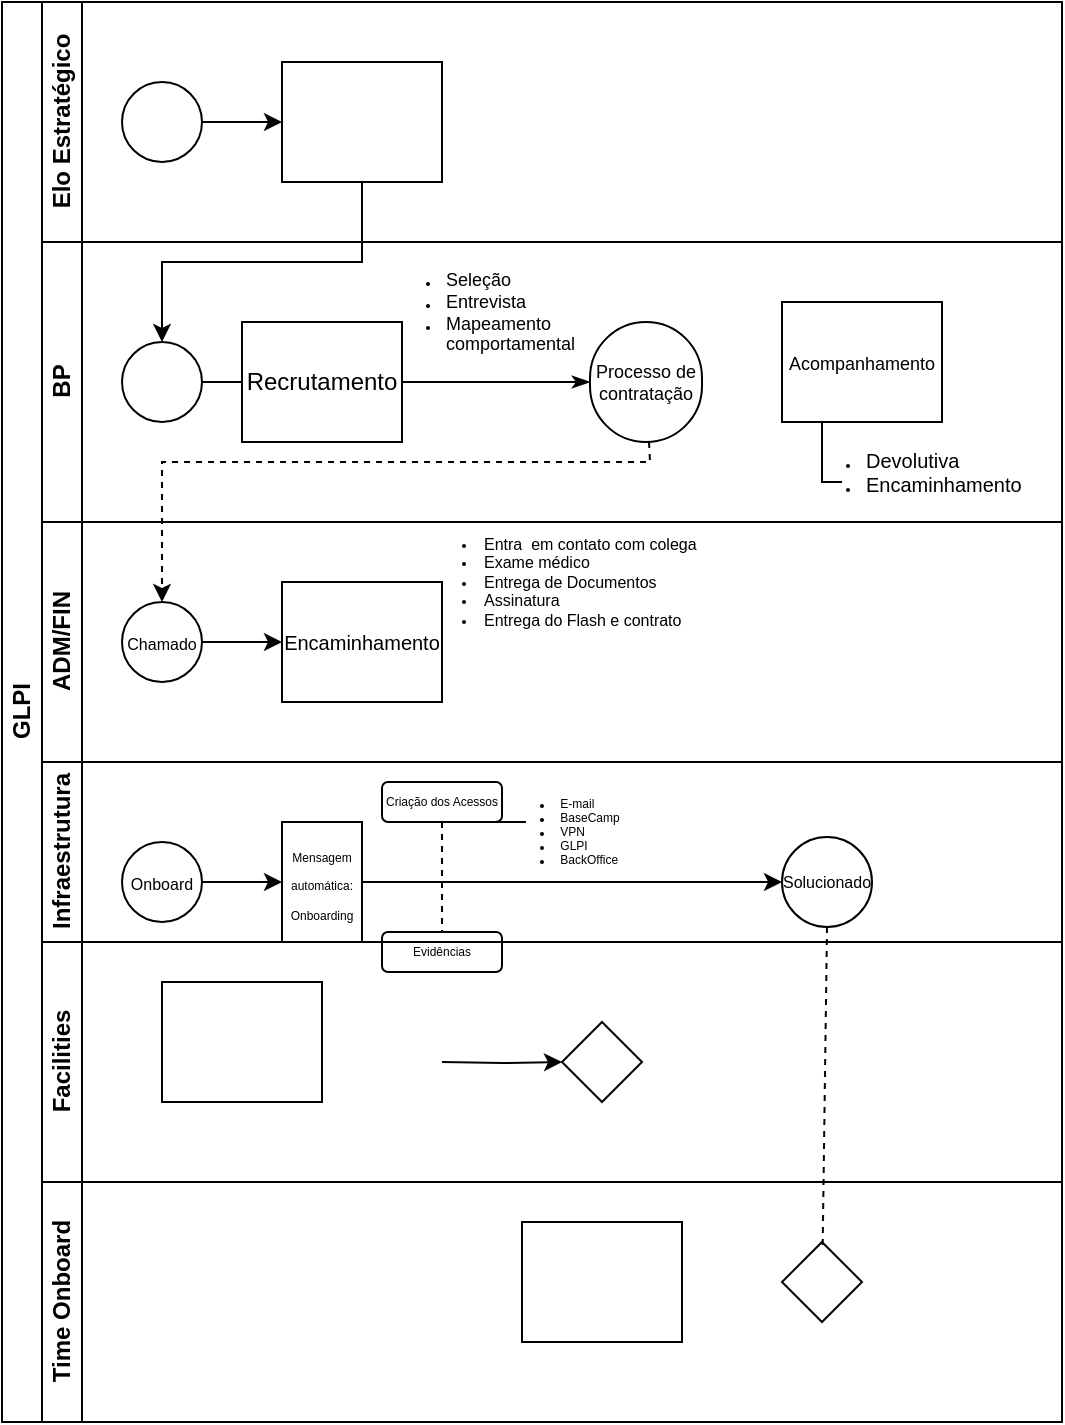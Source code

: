 <mxfile version="20.5.0" type="github">
  <diagram id="2Gx_xTBYdKdBT45XxEVR" name="Página-1">
    <mxGraphModel dx="536" dy="491" grid="1" gridSize="10" guides="1" tooltips="1" connect="1" arrows="1" fold="1" page="1" pageScale="1" pageWidth="827" pageHeight="1169" math="0" shadow="0">
      <root>
        <mxCell id="0" />
        <mxCell id="1" parent="0" />
        <mxCell id="Q8F7fOBmTBRLwdDu__Ra-2" value="GLPI" style="swimlane;html=1;childLayout=stackLayout;resizeParent=1;resizeParentMax=0;horizontal=0;startSize=20;horizontalStack=0;" parent="1" vertex="1">
          <mxGeometry x="120" y="120" width="530" height="710" as="geometry" />
        </mxCell>
        <mxCell id="Q8F7fOBmTBRLwdDu__Ra-3" value="Elo Estratégico" style="swimlane;html=1;startSize=20;horizontal=0;" parent="Q8F7fOBmTBRLwdDu__Ra-2" vertex="1">
          <mxGeometry x="20" width="510" height="120" as="geometry" />
        </mxCell>
        <mxCell id="Q8F7fOBmTBRLwdDu__Ra-4" value="" style="edgeStyle=orthogonalEdgeStyle;rounded=0;orthogonalLoop=1;jettySize=auto;html=1;" parent="Q8F7fOBmTBRLwdDu__Ra-3" source="Q8F7fOBmTBRLwdDu__Ra-5" target="Q8F7fOBmTBRLwdDu__Ra-6" edge="1">
          <mxGeometry relative="1" as="geometry" />
        </mxCell>
        <mxCell id="Q8F7fOBmTBRLwdDu__Ra-5" value="" style="ellipse;whiteSpace=wrap;html=1;" parent="Q8F7fOBmTBRLwdDu__Ra-3" vertex="1">
          <mxGeometry x="40" y="40" width="40" height="40" as="geometry" />
        </mxCell>
        <mxCell id="Q8F7fOBmTBRLwdDu__Ra-6" value="" style="rounded=0;whiteSpace=wrap;html=1;fontFamily=Helvetica;fontSize=12;fontColor=#000000;align=center;" parent="Q8F7fOBmTBRLwdDu__Ra-3" vertex="1">
          <mxGeometry x="120" y="30" width="80" height="60" as="geometry" />
        </mxCell>
        <mxCell id="Q8F7fOBmTBRLwdDu__Ra-7" value="BP" style="swimlane;html=1;startSize=20;horizontal=0;" parent="Q8F7fOBmTBRLwdDu__Ra-2" vertex="1">
          <mxGeometry x="20" y="120" width="510" height="140" as="geometry" />
        </mxCell>
        <mxCell id="Q8F7fOBmTBRLwdDu__Ra-8" style="edgeStyle=none;rounded=0;orthogonalLoop=1;jettySize=auto;html=1;entryX=0;entryY=0.5;entryDx=0;entryDy=0;fontSize=9;startArrow=none;startFill=0;endArrow=none;endFill=0;" parent="Q8F7fOBmTBRLwdDu__Ra-7" source="Q8F7fOBmTBRLwdDu__Ra-9" target="Q8F7fOBmTBRLwdDu__Ra-12" edge="1">
          <mxGeometry relative="1" as="geometry" />
        </mxCell>
        <mxCell id="Q8F7fOBmTBRLwdDu__Ra-9" value="" style="ellipse;whiteSpace=wrap;html=1;" parent="Q8F7fOBmTBRLwdDu__Ra-7" vertex="1">
          <mxGeometry x="40" y="50" width="40" height="40" as="geometry" />
        </mxCell>
        <mxCell id="Q8F7fOBmTBRLwdDu__Ra-10" value="&lt;font style=&quot;font-size: 9px;&quot;&gt;Processo de contratação&lt;/font&gt;" style="rounded=1;whiteSpace=wrap;html=1;fontSize=6;arcSize=50;" parent="Q8F7fOBmTBRLwdDu__Ra-7" vertex="1">
          <mxGeometry x="274" y="40" width="56" height="60" as="geometry" />
        </mxCell>
        <mxCell id="Q8F7fOBmTBRLwdDu__Ra-11" style="edgeStyle=none;rounded=0;orthogonalLoop=1;jettySize=auto;html=1;exitX=1;exitY=0.5;exitDx=0;exitDy=0;entryX=0;entryY=0.5;entryDx=0;entryDy=0;fontSize=9;startArrow=none;startFill=0;endArrow=classicThin;endFill=1;" parent="Q8F7fOBmTBRLwdDu__Ra-7" source="Q8F7fOBmTBRLwdDu__Ra-12" target="Q8F7fOBmTBRLwdDu__Ra-10" edge="1">
          <mxGeometry relative="1" as="geometry">
            <Array as="points">
              <mxPoint x="180" y="70" />
            </Array>
          </mxGeometry>
        </mxCell>
        <mxCell id="Q8F7fOBmTBRLwdDu__Ra-12" value="Recrutamento" style="rounded=0;whiteSpace=wrap;html=1;fontFamily=Helvetica;fontSize=12;fontColor=#000000;align=center;" parent="Q8F7fOBmTBRLwdDu__Ra-7" vertex="1">
          <mxGeometry x="100" y="40" width="80" height="60" as="geometry" />
        </mxCell>
        <mxCell id="Q8F7fOBmTBRLwdDu__Ra-13" value="&lt;ul&gt;&lt;li&gt;&lt;font style=&quot;font-size: 9px;&quot;&gt;Seleção&lt;/font&gt;&lt;/li&gt;&lt;li&gt;&lt;font style=&quot;font-size: 9px;&quot;&gt;Entrevista&lt;/font&gt;&lt;/li&gt;&lt;li&gt;&lt;font style=&quot;font-size: 9px;&quot;&gt;Mapeamento comportamental&lt;/font&gt;&lt;/li&gt;&lt;/ul&gt;" style="text;html=1;strokeColor=none;fillColor=none;align=left;verticalAlign=middle;whiteSpace=wrap;rounded=0;dashed=1;fontSize=6;" parent="Q8F7fOBmTBRLwdDu__Ra-7" vertex="1">
          <mxGeometry x="160" y="20" width="60" height="30" as="geometry" />
        </mxCell>
        <mxCell id="Q8F7fOBmTBRLwdDu__Ra-14" value="" style="group" parent="Q8F7fOBmTBRLwdDu__Ra-7" vertex="1" connectable="0">
          <mxGeometry x="370" y="30" width="80" height="100" as="geometry" />
        </mxCell>
        <mxCell id="Q8F7fOBmTBRLwdDu__Ra-15" value="&lt;font style=&quot;font-size: 9px;&quot;&gt;Acompanhamento&lt;/font&gt;" style="rounded=0;whiteSpace=wrap;html=1;fontFamily=Helvetica;fontSize=12;fontColor=#000000;align=center;" parent="Q8F7fOBmTBRLwdDu__Ra-14" vertex="1">
          <mxGeometry width="80" height="60" as="geometry" />
        </mxCell>
        <mxCell id="Q8F7fOBmTBRLwdDu__Ra-16" style="edgeStyle=none;rounded=0;orthogonalLoop=1;jettySize=auto;html=1;entryX=0.25;entryY=1;entryDx=0;entryDy=0;fontSize=9;startArrow=none;startFill=0;endArrow=none;endFill=0;exitX=0.5;exitY=0.667;exitDx=0;exitDy=0;exitPerimeter=0;" parent="Q8F7fOBmTBRLwdDu__Ra-14" source="Q8F7fOBmTBRLwdDu__Ra-17" target="Q8F7fOBmTBRLwdDu__Ra-15" edge="1">
          <mxGeometry relative="1" as="geometry">
            <Array as="points">
              <mxPoint x="20" y="90" />
            </Array>
          </mxGeometry>
        </mxCell>
        <mxCell id="Q8F7fOBmTBRLwdDu__Ra-17" value="&lt;ul&gt;&lt;li&gt;&lt;font size=&quot;1&quot;&gt;Devolutiva&lt;/font&gt;&lt;/li&gt;&lt;li&gt;&lt;font size=&quot;1&quot;&gt;Encaminhamento&lt;/font&gt;&lt;/li&gt;&lt;/ul&gt;" style="text;html=1;strokeColor=none;fillColor=none;align=left;verticalAlign=middle;whiteSpace=wrap;rounded=0;dashed=1;fontSize=6;" parent="Q8F7fOBmTBRLwdDu__Ra-14" vertex="1">
          <mxGeometry y="70" width="60" height="30" as="geometry" />
        </mxCell>
        <mxCell id="Q8F7fOBmTBRLwdDu__Ra-18" value="ADM/FIN" style="swimlane;html=1;startSize=20;horizontal=0;" parent="Q8F7fOBmTBRLwdDu__Ra-2" vertex="1">
          <mxGeometry x="20" y="260" width="510" height="120" as="geometry" />
        </mxCell>
        <mxCell id="Q8F7fOBmTBRLwdDu__Ra-19" value="" style="edgeStyle=orthogonalEdgeStyle;rounded=0;orthogonalLoop=1;jettySize=auto;html=1;" parent="Q8F7fOBmTBRLwdDu__Ra-18" source="Q8F7fOBmTBRLwdDu__Ra-20" target="Q8F7fOBmTBRLwdDu__Ra-21" edge="1">
          <mxGeometry relative="1" as="geometry" />
        </mxCell>
        <mxCell id="Q8F7fOBmTBRLwdDu__Ra-20" value="&lt;font style=&quot;font-size: 8px;&quot;&gt;Chamado&lt;/font&gt;" style="ellipse;whiteSpace=wrap;html=1;" parent="Q8F7fOBmTBRLwdDu__Ra-18" vertex="1">
          <mxGeometry x="40" y="40" width="40" height="40" as="geometry" />
        </mxCell>
        <mxCell id="Q8F7fOBmTBRLwdDu__Ra-21" value="" style="rounded=0;whiteSpace=wrap;html=1;fontFamily=Helvetica;fontSize=12;fontColor=#000000;align=center;" parent="Q8F7fOBmTBRLwdDu__Ra-18" vertex="1">
          <mxGeometry x="120" y="30" width="80" height="60" as="geometry" />
        </mxCell>
        <mxCell id="Q8F7fOBmTBRLwdDu__Ra-22" value="&lt;font style=&quot;font-size: 10px;&quot;&gt;Encaminhamento&lt;/font&gt;" style="rounded=0;whiteSpace=wrap;html=1;fontFamily=Helvetica;fontSize=12;fontColor=#000000;align=center;" parent="Q8F7fOBmTBRLwdDu__Ra-18" vertex="1">
          <mxGeometry x="120" y="30" width="80" height="60" as="geometry" />
        </mxCell>
        <mxCell id="Q8F7fOBmTBRLwdDu__Ra-23" value="&lt;ul style=&quot;font-size: 8px;&quot;&gt;&lt;li style=&quot;&quot;&gt;&lt;font style=&quot;font-size: 8px;&quot;&gt;Entra&amp;nbsp;&lt;/font&gt;&lt;font style=&quot;font-size: 8px;&quot;&gt;&amp;nbsp;&lt;/font&gt;&lt;font style=&quot;font-size: 8px;&quot;&gt;em contato com colega&lt;/font&gt;&lt;/li&gt;&lt;li style=&quot;&quot;&gt;Exame médico&lt;/li&gt;&lt;li style=&quot;&quot;&gt;Entrega de Documentos&lt;/li&gt;&lt;li style=&quot;&quot;&gt;Assinatura&lt;/li&gt;&lt;li style=&quot;&quot;&gt;Entrega do Flash e contrato&lt;/li&gt;&lt;/ul&gt;" style="text;html=1;strokeColor=none;fillColor=none;align=left;verticalAlign=middle;whiteSpace=wrap;rounded=0;dashed=1;fontSize=6;" parent="Q8F7fOBmTBRLwdDu__Ra-18" vertex="1">
          <mxGeometry x="179" width="190" height="60" as="geometry" />
        </mxCell>
        <mxCell id="Q8F7fOBmTBRLwdDu__Ra-24" value="Infraestrutura" style="swimlane;html=1;startSize=20;horizontal=0;" parent="Q8F7fOBmTBRLwdDu__Ra-2" vertex="1">
          <mxGeometry x="20" y="380" width="510" height="90" as="geometry" />
        </mxCell>
        <mxCell id="Q8F7fOBmTBRLwdDu__Ra-25" value="" style="edgeStyle=orthogonalEdgeStyle;rounded=0;orthogonalLoop=1;jettySize=auto;html=1;" parent="Q8F7fOBmTBRLwdDu__Ra-24" source="Q8F7fOBmTBRLwdDu__Ra-26" target="Q8F7fOBmTBRLwdDu__Ra-28" edge="1">
          <mxGeometry relative="1" as="geometry" />
        </mxCell>
        <mxCell id="Q8F7fOBmTBRLwdDu__Ra-26" value="&lt;font style=&quot;font-size: 8px;&quot;&gt;Onboard&lt;/font&gt;" style="ellipse;whiteSpace=wrap;html=1;" parent="Q8F7fOBmTBRLwdDu__Ra-24" vertex="1">
          <mxGeometry x="40" y="40" width="40" height="40" as="geometry" />
        </mxCell>
        <mxCell id="Q8F7fOBmTBRLwdDu__Ra-27" style="edgeStyle=orthogonalEdgeStyle;rounded=0;orthogonalLoop=1;jettySize=auto;html=1;entryX=0;entryY=0.5;entryDx=0;entryDy=0;fontSize=6;" parent="Q8F7fOBmTBRLwdDu__Ra-24" source="Q8F7fOBmTBRLwdDu__Ra-28" target="Q8F7fOBmTBRLwdDu__Ra-29" edge="1">
          <mxGeometry relative="1" as="geometry" />
        </mxCell>
        <mxCell id="Q8F7fOBmTBRLwdDu__Ra-28" value="&lt;span style=&quot;font-size: 6px;&quot;&gt;Mensagem automática:&lt;/span&gt;&lt;br&gt;&lt;span style=&quot;font-size: 6px;&quot;&gt;Onboarding&lt;/span&gt;" style="rounded=0;whiteSpace=wrap;html=1;fontFamily=Helvetica;fontSize=12;fontColor=#000000;align=center;" parent="Q8F7fOBmTBRLwdDu__Ra-24" vertex="1">
          <mxGeometry x="120" y="30" width="40" height="60" as="geometry" />
        </mxCell>
        <mxCell id="Q8F7fOBmTBRLwdDu__Ra-29" value="Solucionado" style="ellipse;whiteSpace=wrap;html=1;aspect=fixed;fontSize=8;" parent="Q8F7fOBmTBRLwdDu__Ra-24" vertex="1">
          <mxGeometry x="370" y="37.5" width="45" height="45" as="geometry" />
        </mxCell>
        <mxCell id="Q8F7fOBmTBRLwdDu__Ra-30" style="edgeStyle=none;rounded=0;orthogonalLoop=1;jettySize=auto;html=1;fontSize=6;endArrow=none;endFill=0;dashed=1;" parent="Q8F7fOBmTBRLwdDu__Ra-24" source="Q8F7fOBmTBRLwdDu__Ra-32" target="Q8F7fOBmTBRLwdDu__Ra-33" edge="1">
          <mxGeometry relative="1" as="geometry" />
        </mxCell>
        <mxCell id="Q8F7fOBmTBRLwdDu__Ra-31" style="edgeStyle=none;rounded=0;orthogonalLoop=1;jettySize=auto;html=1;exitX=0.75;exitY=1;exitDx=0;exitDy=0;fontSize=6;endArrow=none;endFill=0;" parent="Q8F7fOBmTBRLwdDu__Ra-24" source="Q8F7fOBmTBRLwdDu__Ra-32" edge="1">
          <mxGeometry relative="1" as="geometry">
            <mxPoint x="242" y="30" as="targetPoint" />
          </mxGeometry>
        </mxCell>
        <mxCell id="Q8F7fOBmTBRLwdDu__Ra-32" value="Criação dos Acessos" style="rounded=1;whiteSpace=wrap;html=1;fontSize=6;" parent="Q8F7fOBmTBRLwdDu__Ra-24" vertex="1">
          <mxGeometry x="170" y="10" width="60" height="20" as="geometry" />
        </mxCell>
        <mxCell id="Q8F7fOBmTBRLwdDu__Ra-33" value="Evidências" style="rounded=1;whiteSpace=wrap;html=1;fontSize=6;" parent="Q8F7fOBmTBRLwdDu__Ra-24" vertex="1">
          <mxGeometry x="170" y="85" width="60" height="20" as="geometry" />
        </mxCell>
        <mxCell id="Q8F7fOBmTBRLwdDu__Ra-34" value="&lt;div style=&quot;text-align: left;&quot;&gt;&lt;ul&gt;&lt;li&gt;&lt;span style=&quot;background-color: initial;&quot;&gt;E-mail&lt;/span&gt;&lt;/li&gt;&lt;li&gt;&lt;span style=&quot;background-color: initial;&quot;&gt;BaseCamp&lt;/span&gt;&lt;/li&gt;&lt;li&gt;&lt;span style=&quot;background-color: initial;&quot;&gt;VPN&lt;/span&gt;&lt;/li&gt;&lt;li&gt;&lt;span style=&quot;background-color: initial;&quot;&gt;GLPI&lt;/span&gt;&lt;/li&gt;&lt;li&gt;&lt;span style=&quot;background-color: initial;&quot;&gt;BackOffice&lt;/span&gt;&lt;/li&gt;&lt;/ul&gt;&lt;/div&gt;" style="text;html=1;strokeColor=none;fillColor=none;align=center;verticalAlign=middle;whiteSpace=wrap;rounded=0;fontSize=6;" parent="Q8F7fOBmTBRLwdDu__Ra-24" vertex="1">
          <mxGeometry x="234" y="20" width="40" height="30" as="geometry" />
        </mxCell>
        <mxCell id="Q8F7fOBmTBRLwdDu__Ra-35" value="Facilities" style="swimlane;html=1;startSize=20;horizontal=0;" parent="Q8F7fOBmTBRLwdDu__Ra-2" vertex="1">
          <mxGeometry x="20" y="470" width="510" height="120" as="geometry" />
        </mxCell>
        <mxCell id="Q8F7fOBmTBRLwdDu__Ra-36" value="" style="edgeStyle=orthogonalEdgeStyle;rounded=0;orthogonalLoop=1;jettySize=auto;html=1;endArrow=classic;endFill=1;" parent="Q8F7fOBmTBRLwdDu__Ra-35" target="Q8F7fOBmTBRLwdDu__Ra-37" edge="1">
          <mxGeometry relative="1" as="geometry">
            <mxPoint x="200" y="60" as="sourcePoint" />
          </mxGeometry>
        </mxCell>
        <mxCell id="Q8F7fOBmTBRLwdDu__Ra-37" value="" style="rhombus;whiteSpace=wrap;html=1;fontFamily=Helvetica;fontSize=12;fontColor=#000000;align=center;" parent="Q8F7fOBmTBRLwdDu__Ra-35" vertex="1">
          <mxGeometry x="260" y="40" width="40" height="40" as="geometry" />
        </mxCell>
        <mxCell id="Q8F7fOBmTBRLwdDu__Ra-38" value="" style="rounded=0;whiteSpace=wrap;html=1;fontFamily=Helvetica;fontSize=12;fontColor=#000000;align=center;" parent="Q8F7fOBmTBRLwdDu__Ra-35" vertex="1">
          <mxGeometry x="60" y="20" width="80" height="60" as="geometry" />
        </mxCell>
        <mxCell id="Q8F7fOBmTBRLwdDu__Ra-39" value="Time Onboard" style="swimlane;html=1;startSize=20;horizontal=0;" parent="Q8F7fOBmTBRLwdDu__Ra-2" vertex="1">
          <mxGeometry x="20" y="590" width="510" height="120" as="geometry" />
        </mxCell>
        <mxCell id="Q8F7fOBmTBRLwdDu__Ra-40" value="" style="rounded=0;whiteSpace=wrap;html=1;fontFamily=Helvetica;fontSize=12;fontColor=#000000;align=center;" parent="Q8F7fOBmTBRLwdDu__Ra-39" vertex="1">
          <mxGeometry x="240" y="20" width="80" height="60" as="geometry" />
        </mxCell>
        <mxCell id="Q8F7fOBmTBRLwdDu__Ra-41" value="" style="rhombus;whiteSpace=wrap;html=1;fontFamily=Helvetica;fontSize=12;fontColor=#000000;align=center;" parent="Q8F7fOBmTBRLwdDu__Ra-39" vertex="1">
          <mxGeometry x="370" y="30" width="40" height="40" as="geometry" />
        </mxCell>
        <mxCell id="Q8F7fOBmTBRLwdDu__Ra-42" style="edgeStyle=orthogonalEdgeStyle;rounded=0;orthogonalLoop=1;jettySize=auto;html=1;exitX=0.5;exitY=1;exitDx=0;exitDy=0;entryX=0.5;entryY=0;entryDx=0;entryDy=0;fontSize=8;" parent="Q8F7fOBmTBRLwdDu__Ra-2" source="Q8F7fOBmTBRLwdDu__Ra-6" target="Q8F7fOBmTBRLwdDu__Ra-9" edge="1">
          <mxGeometry relative="1" as="geometry" />
        </mxCell>
        <mxCell id="Q8F7fOBmTBRLwdDu__Ra-43" style="edgeStyle=none;rounded=0;orthogonalLoop=1;jettySize=auto;html=1;exitX=0.5;exitY=1;exitDx=0;exitDy=0;entryX=0.508;entryY=0.09;entryDx=0;entryDy=0;entryPerimeter=0;dashed=1;fontSize=6;endArrow=none;endFill=0;" parent="Q8F7fOBmTBRLwdDu__Ra-2" source="Q8F7fOBmTBRLwdDu__Ra-29" target="Q8F7fOBmTBRLwdDu__Ra-41" edge="1">
          <mxGeometry relative="1" as="geometry" />
        </mxCell>
        <mxCell id="Q8F7fOBmTBRLwdDu__Ra-44" style="edgeStyle=none;rounded=0;orthogonalLoop=1;jettySize=auto;html=1;entryX=0.5;entryY=0;entryDx=0;entryDy=0;fontSize=6;endArrow=classic;endFill=1;dashed=1;startArrow=none;startFill=0;" parent="Q8F7fOBmTBRLwdDu__Ra-2" source="Q8F7fOBmTBRLwdDu__Ra-10" target="Q8F7fOBmTBRLwdDu__Ra-20" edge="1">
          <mxGeometry relative="1" as="geometry">
            <Array as="points">
              <mxPoint x="324" y="230" />
              <mxPoint x="80" y="230" />
            </Array>
          </mxGeometry>
        </mxCell>
        <mxCell id="Q8F7fOBmTBRLwdDu__Ra-45" style="edgeStyle=none;rounded=0;orthogonalLoop=1;jettySize=auto;html=1;fontSize=6;endArrow=none;endFill=0;" parent="1" source="Q8F7fOBmTBRLwdDu__Ra-32" edge="1">
          <mxGeometry relative="1" as="geometry">
            <mxPoint x="358.0" y="510" as="targetPoint" />
          </mxGeometry>
        </mxCell>
      </root>
    </mxGraphModel>
  </diagram>
</mxfile>
